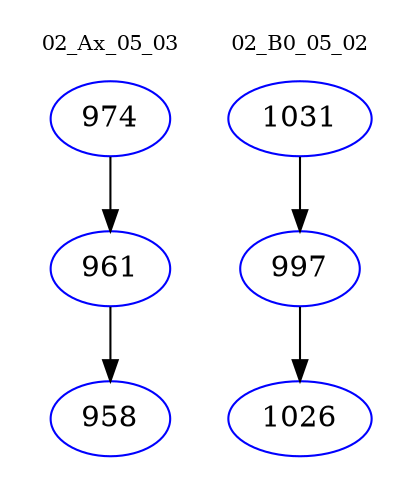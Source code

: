 digraph{
subgraph cluster_0 {
color = white
label = "02_Ax_05_03";
fontsize=10;
T0_974 [label="974", color="blue"]
T0_974 -> T0_961 [color="black"]
T0_961 [label="961", color="blue"]
T0_961 -> T0_958 [color="black"]
T0_958 [label="958", color="blue"]
}
subgraph cluster_1 {
color = white
label = "02_B0_05_02";
fontsize=10;
T1_1031 [label="1031", color="blue"]
T1_1031 -> T1_997 [color="black"]
T1_997 [label="997", color="blue"]
T1_997 -> T1_1026 [color="black"]
T1_1026 [label="1026", color="blue"]
}
}
